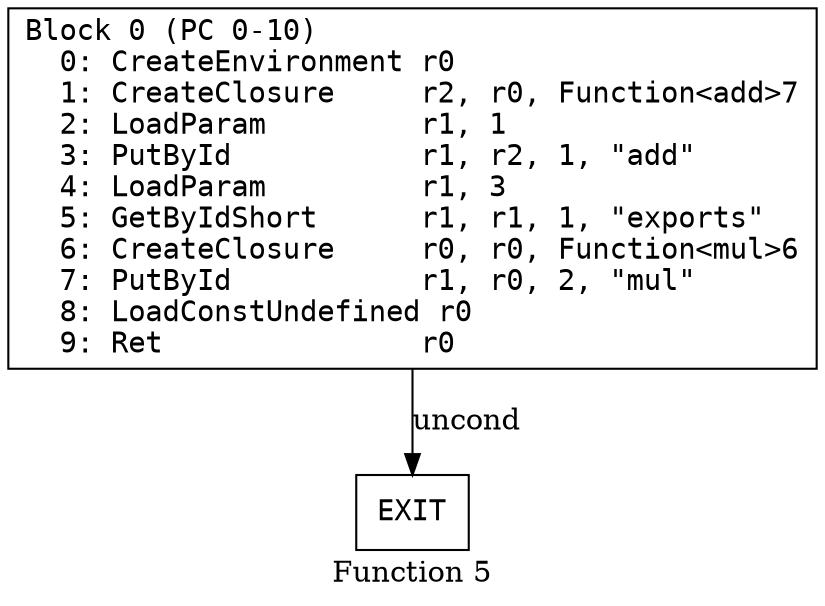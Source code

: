 // Function 5 from cjs_v96
// Generated from data/cjs_v96.dot

digraph {
  rankdir=TB;
  node [shape=box, fontname="monospace"];

  label = "Function 5";
  style = filled;
  color = lightgrey;

  f5_n0 [ label = "Block 0 (PC 0-10)\l  0: CreateEnvironment r0\l  1: CreateClosure     r2, r0, Function<add>7\l  2: LoadParam         r1, 1\l  3: PutById           r1, r2, 1, \"add\"\l  4: LoadParam         r1, 3\l  5: GetByIdShort      r1, r1, 1, \"exports\"\l  6: CreateClosure     r0, r0, Function<mul>6\l  7: PutById           r1, r0, 2, \"mul\"\l  8: LoadConstUndefined r0\l  9: Ret               r0\l" ]
  f5_n1 [ label = "EXIT" ]

  f5_n0 -> f5_n1 [label="uncond"]
}
